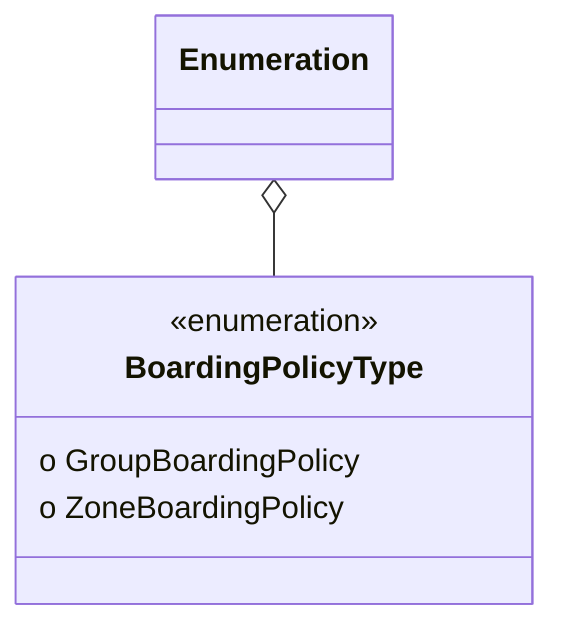 classDiagram
Enumeration o-- BoardingPolicyType
  class BoardingPolicyType {
<<enumeration>>
  o GroupBoardingPolicy
  o ZoneBoardingPolicy
}